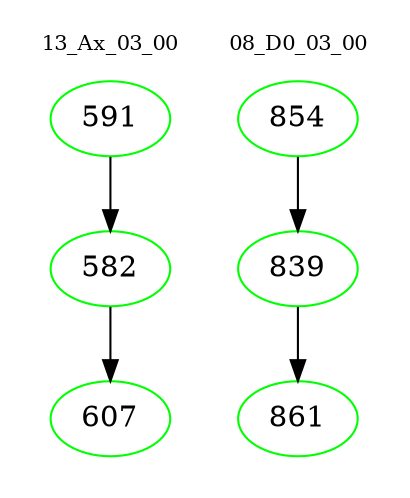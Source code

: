 digraph{
subgraph cluster_0 {
color = white
label = "13_Ax_03_00";
fontsize=10;
T0_591 [label="591", color="green"]
T0_591 -> T0_582 [color="black"]
T0_582 [label="582", color="green"]
T0_582 -> T0_607 [color="black"]
T0_607 [label="607", color="green"]
}
subgraph cluster_1 {
color = white
label = "08_D0_03_00";
fontsize=10;
T1_854 [label="854", color="green"]
T1_854 -> T1_839 [color="black"]
T1_839 [label="839", color="green"]
T1_839 -> T1_861 [color="black"]
T1_861 [label="861", color="green"]
}
}
